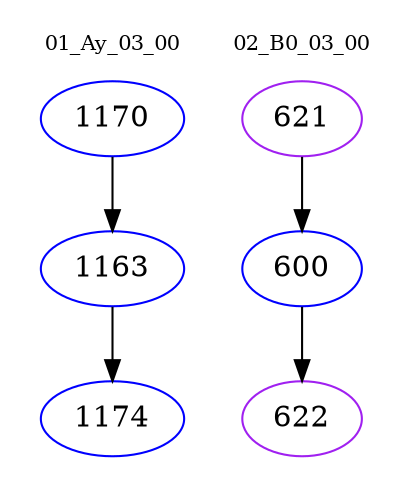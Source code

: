 digraph{
subgraph cluster_0 {
color = white
label = "01_Ay_03_00";
fontsize=10;
T0_1170 [label="1170", color="blue"]
T0_1170 -> T0_1163 [color="black"]
T0_1163 [label="1163", color="blue"]
T0_1163 -> T0_1174 [color="black"]
T0_1174 [label="1174", color="blue"]
}
subgraph cluster_1 {
color = white
label = "02_B0_03_00";
fontsize=10;
T1_621 [label="621", color="purple"]
T1_621 -> T1_600 [color="black"]
T1_600 [label="600", color="blue"]
T1_600 -> T1_622 [color="black"]
T1_622 [label="622", color="purple"]
}
}

